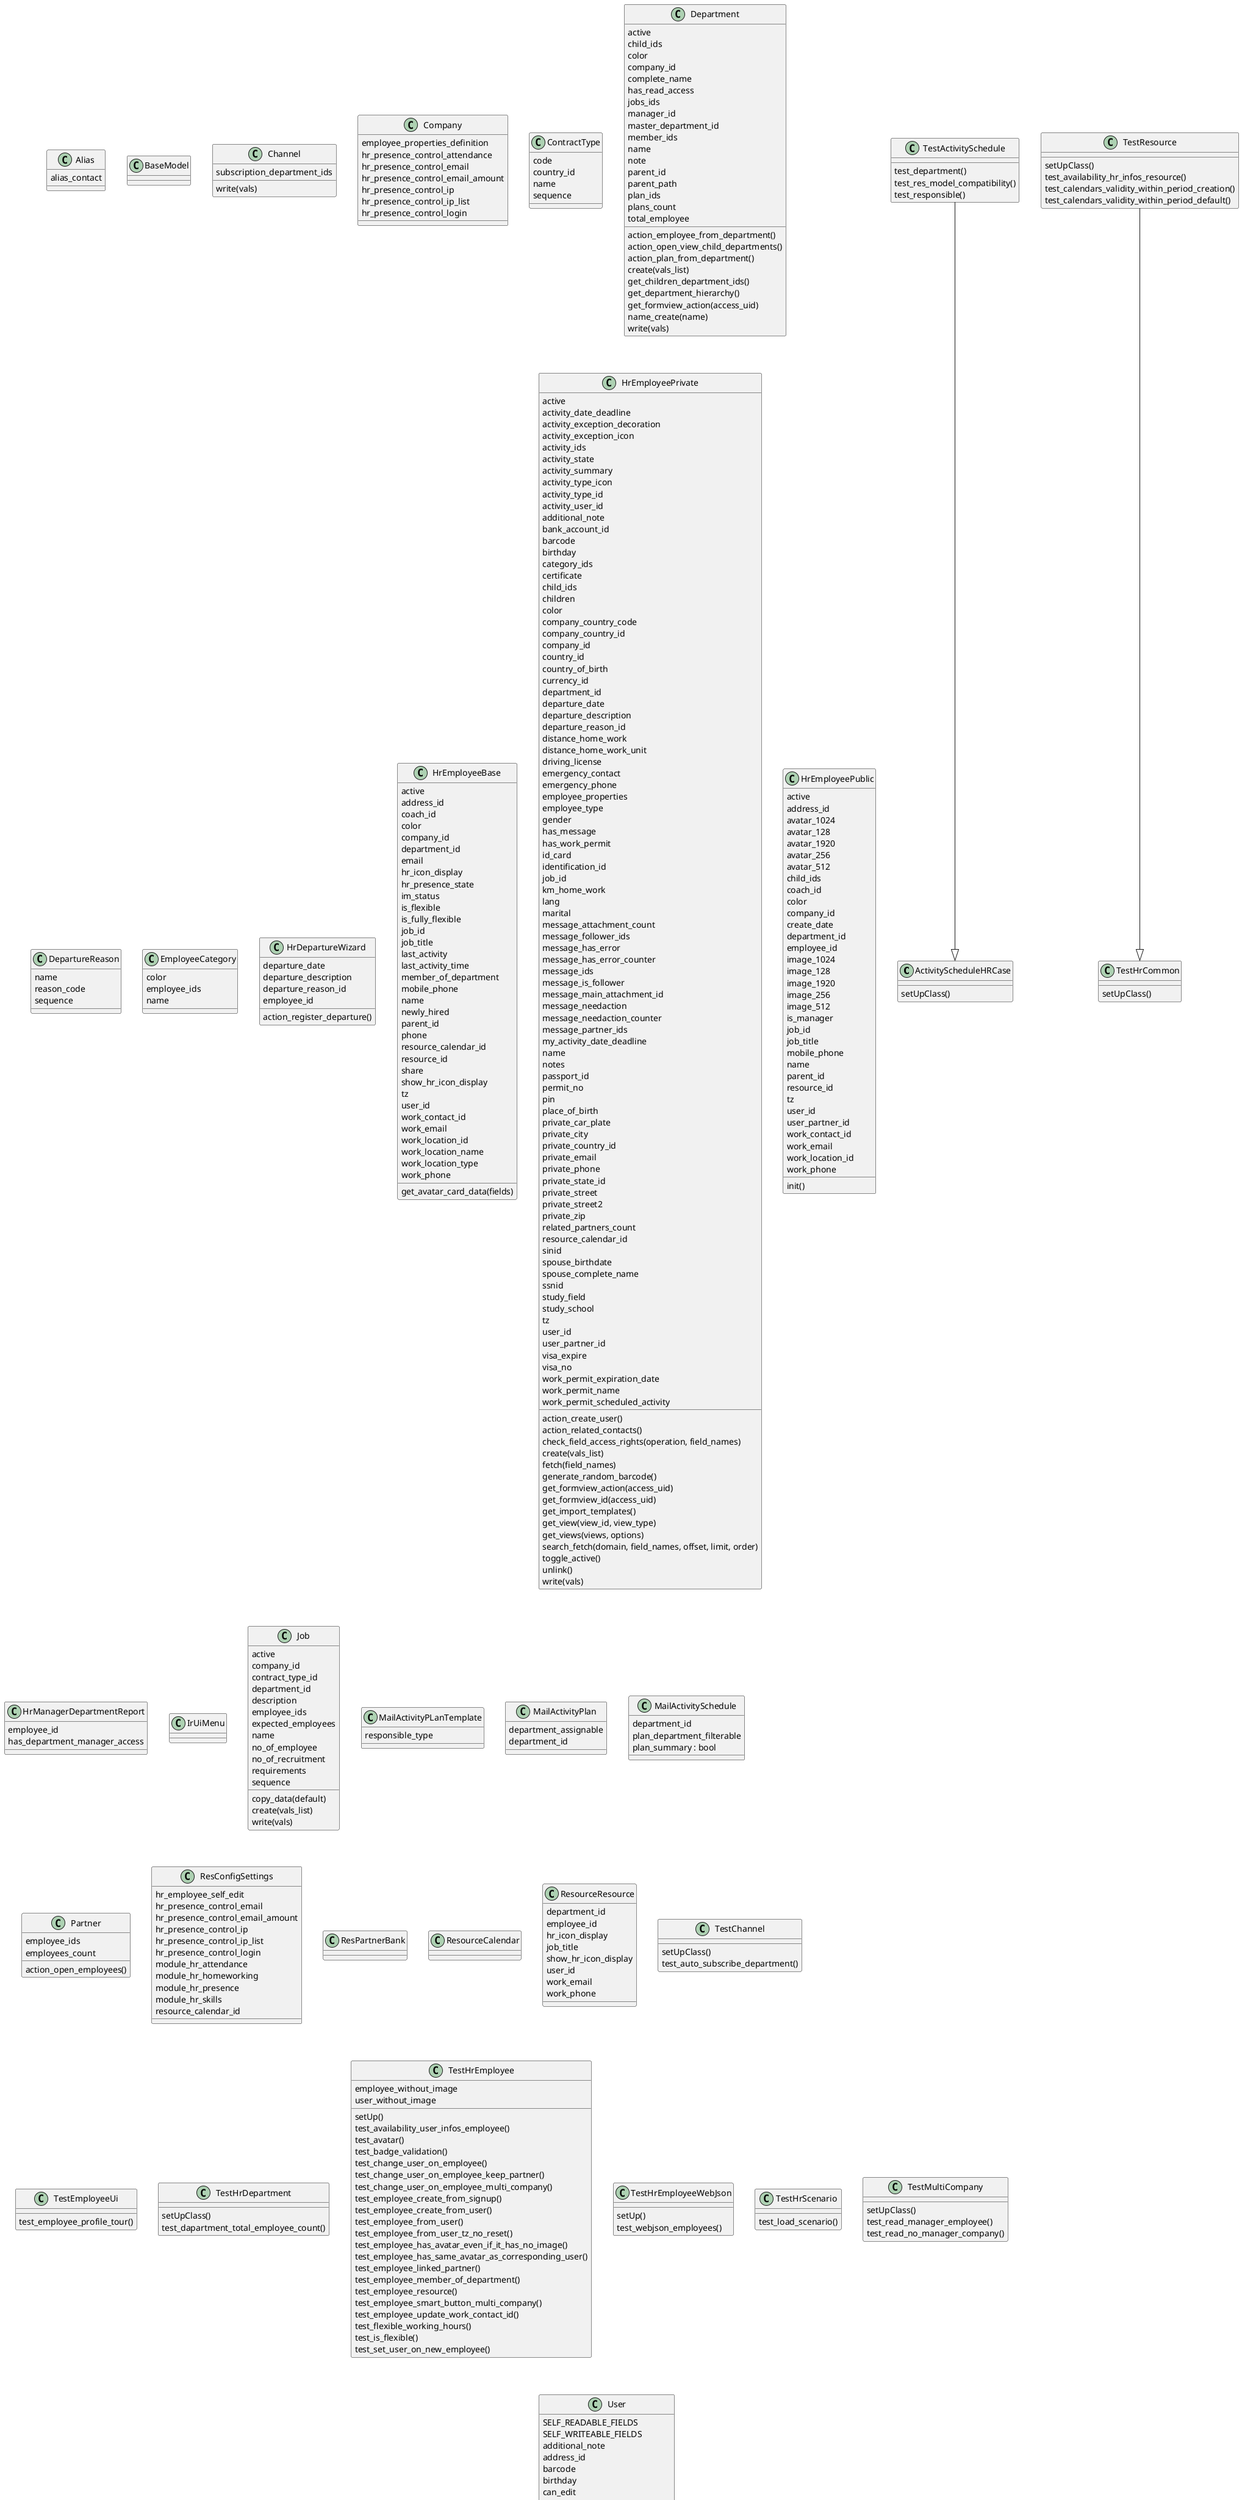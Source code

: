 @startuml classes_hr
set namespaceSeparator none
class "ActivityScheduleHRCase" as odoo_src.odoo.addons.hr.tests.test_mail_activity_plan.ActivityScheduleHRCase {
  setUpClass()
}
class "Alias" as odoo_src.odoo.addons.hr.models.mail_alias.Alias {
  alias_contact
}
class "BaseModel" as odoo_src.odoo.addons.hr.models.models.BaseModel {
}
class "Channel" as odoo_src.odoo.addons.hr.models.discuss_channel.Channel {
  subscription_department_ids
  write(vals)
}
class "Company" as odoo_src.odoo.addons.hr.models.res_company.Company {
  employee_properties_definition
  hr_presence_control_attendance
  hr_presence_control_email
  hr_presence_control_email_amount
  hr_presence_control_ip
  hr_presence_control_ip_list
  hr_presence_control_login
}
class "ContractType" as odoo_src.odoo.addons.hr.models.hr_contract_type.ContractType {
  code
  country_id
  name
  sequence
}
class "Department" as odoo_src.odoo.addons.hr.models.hr_department.Department {
  active
  child_ids
  color
  company_id
  complete_name
  has_read_access
  jobs_ids
  manager_id
  master_department_id
  member_ids
  name
  note
  parent_id
  parent_path
  plan_ids
  plans_count
  total_employee
  action_employee_from_department()
  action_open_view_child_departments()
  action_plan_from_department()
  create(vals_list)
  get_children_department_ids()
  get_department_hierarchy()
  get_formview_action(access_uid)
  name_create(name)
  write(vals)
}
class "DepartureReason" as odoo_src.odoo.addons.hr.models.hr_departure_reason.DepartureReason {
  name
  reason_code
  sequence
}
class "EmployeeCategory" as odoo_src.odoo.addons.hr.models.hr_employee_category.EmployeeCategory {
  color
  employee_ids
  name
}
class "HrDepartureWizard" as odoo_src.odoo.addons.hr.wizard.hr_departure_wizard.HrDepartureWizard {
  departure_date
  departure_description
  departure_reason_id
  employee_id
  action_register_departure()
}
class "HrEmployeeBase" as odoo_src.odoo.addons.hr.models.hr_employee_base.HrEmployeeBase {
  active
  address_id
  coach_id
  color
  company_id
  department_id
  email
  hr_icon_display
  hr_presence_state
  im_status
  is_flexible
  is_fully_flexible
  job_id
  job_title
  last_activity
  last_activity_time
  member_of_department
  mobile_phone
  name
  newly_hired
  parent_id
  phone
  resource_calendar_id
  resource_id
  share
  show_hr_icon_display
  tz
  user_id
  work_contact_id
  work_email
  work_location_id
  work_location_name
  work_location_type
  work_phone
  get_avatar_card_data(fields)
}
class "HrEmployeePrivate" as odoo_src.odoo.addons.hr.models.hr_employee.HrEmployeePrivate {
  active
  activity_date_deadline
  activity_exception_decoration
  activity_exception_icon
  activity_ids
  activity_state
  activity_summary
  activity_type_icon
  activity_type_id
  activity_user_id
  additional_note
  bank_account_id
  barcode
  birthday
  category_ids
  certificate
  child_ids
  children
  color
  company_country_code
  company_country_id
  company_id
  country_id
  country_of_birth
  currency_id
  department_id
  departure_date
  departure_description
  departure_reason_id
  distance_home_work
  distance_home_work_unit
  driving_license
  emergency_contact
  emergency_phone
  employee_properties
  employee_type
  gender
  has_message
  has_work_permit
  id_card
  identification_id
  job_id
  km_home_work
  lang
  marital
  message_attachment_count
  message_follower_ids
  message_has_error
  message_has_error_counter
  message_ids
  message_is_follower
  message_main_attachment_id
  message_needaction
  message_needaction_counter
  message_partner_ids
  my_activity_date_deadline
  name
  notes
  passport_id
  permit_no
  pin
  place_of_birth
  private_car_plate
  private_city
  private_country_id
  private_email
  private_phone
  private_state_id
  private_street
  private_street2
  private_zip
  related_partners_count
  resource_calendar_id
  sinid
  spouse_birthdate
  spouse_complete_name
  ssnid
  study_field
  study_school
  tz
  user_id
  user_partner_id
  visa_expire
  visa_no
  work_permit_expiration_date
  work_permit_name
  work_permit_scheduled_activity
  action_create_user()
  action_related_contacts()
  check_field_access_rights(operation, field_names)
  create(vals_list)
  fetch(field_names)
  generate_random_barcode()
  get_formview_action(access_uid)
  get_formview_id(access_uid)
  get_import_templates()
  get_view(view_id, view_type)
  get_views(views, options)
  search_fetch(domain, field_names, offset, limit, order)
  toggle_active()
  unlink()
  write(vals)
}
class "HrEmployeePublic" as odoo_src.odoo.addons.hr.models.hr_employee_public.HrEmployeePublic {
  active
  address_id
  avatar_1024
  avatar_128
  avatar_1920
  avatar_256
  avatar_512
  child_ids
  coach_id
  color
  company_id
  create_date
  department_id
  employee_id
  image_1024
  image_128
  image_1920
  image_256
  image_512
  is_manager
  job_id
  job_title
  mobile_phone
  name
  parent_id
  resource_id
  tz
  user_id
  user_partner_id
  work_contact_id
  work_email
  work_location_id
  work_phone
  init()
}
class "HrManagerDepartmentReport" as odoo_src.odoo.addons.hr.report.hr_manager_department_report.HrManagerDepartmentReport {
  employee_id
  has_department_manager_access
}
class "IrUiMenu" as odoo_src.odoo.addons.hr.models.ir_ui_menu.IrUiMenu {
}
class "Job" as odoo_src.odoo.addons.hr.models.hr_job.Job {
  active
  company_id
  contract_type_id
  department_id
  description
  employee_ids
  expected_employees
  name
  no_of_employee
  no_of_recruitment
  requirements
  sequence
  copy_data(default)
  create(vals_list)
  write(vals)
}
class "MailActivityPLanTemplate" as odoo_src.odoo.addons.hr.models.mail_activity_plan_template.MailActivityPLanTemplate {
  responsible_type
}
class "MailActivityPlan" as odoo_src.odoo.addons.hr.models.mail_activity_plan.MailActivityPlan {
  department_assignable
  department_id
}
class "MailActivitySchedule" as odoo_src.odoo.addons.hr.wizard.mail_activity_schedule.MailActivitySchedule {
  department_id
  plan_department_filterable
  plan_summary : bool
}
class "Partner" as odoo_src.odoo.addons.hr.models.res_partner.Partner {
  employee_ids
  employees_count
  action_open_employees()
}
class "ResConfigSettings" as odoo_src.odoo.addons.hr.models.res_config_settings.ResConfigSettings {
  hr_employee_self_edit
  hr_presence_control_email
  hr_presence_control_email_amount
  hr_presence_control_ip
  hr_presence_control_ip_list
  hr_presence_control_login
  module_hr_attendance
  module_hr_homeworking
  module_hr_presence
  module_hr_skills
  resource_calendar_id
}
class "ResPartnerBank" as odoo_src.odoo.addons.hr.models.res_partner.ResPartnerBank {
}
class "ResourceCalendar" as odoo_src.odoo.addons.hr.models.resource_calendar.ResourceCalendar {
}
class "ResourceResource" as odoo_src.odoo.addons.hr.models.resource.ResourceResource {
  department_id
  employee_id
  hr_icon_display
  job_title
  show_hr_icon_display
  user_id
  work_email
  work_phone
}
class "TestActivitySchedule" as odoo_src.odoo.addons.hr.tests.test_mail_activity_plan.TestActivitySchedule {
  test_department()
  test_res_model_compatibility()
  test_responsible()
}
class "TestChannel" as odoo_src.odoo.addons.hr.tests.test_channel.TestChannel {
  setUpClass()
  test_auto_subscribe_department()
}
class "TestEmployeeUi" as odoo_src.odoo.addons.hr.tests.test_ui.TestEmployeeUi {
  test_employee_profile_tour()
}
class "TestHrCommon" as odoo_src.odoo.addons.hr.tests.common.TestHrCommon {
  setUpClass()
}
class "TestHrDepartment" as odoo_src.odoo.addons.hr.tests.test_hr_department.TestHrDepartment {
  setUpClass()
  test_dapartment_total_employee_count()
}
class "TestHrEmployee" as odoo_src.odoo.addons.hr.tests.test_hr_employee.TestHrEmployee {
  employee_without_image
  user_without_image
  setUp()
  test_availability_user_infos_employee()
  test_avatar()
  test_badge_validation()
  test_change_user_on_employee()
  test_change_user_on_employee_keep_partner()
  test_change_user_on_employee_multi_company()
  test_employee_create_from_signup()
  test_employee_create_from_user()
  test_employee_from_user()
  test_employee_from_user_tz_no_reset()
  test_employee_has_avatar_even_if_it_has_no_image()
  test_employee_has_same_avatar_as_corresponding_user()
  test_employee_linked_partner()
  test_employee_member_of_department()
  test_employee_resource()
  test_employee_smart_button_multi_company()
  test_employee_update_work_contact_id()
  test_flexible_working_hours()
  test_is_flexible()
  test_set_user_on_new_employee()
}
class "TestHrEmployeeWebJson" as odoo_src.odoo.addons.hr.tests.test_hr_employee.TestHrEmployeeWebJson {
  setUp()
  test_webjson_employees()
}
class "TestHrScenario" as odoo_src.odoo.addons.hr.tests.test_scenario.TestHrScenario {
  test_load_scenario()
}
class "TestMultiCompany" as odoo_src.odoo.addons.hr.tests.test_multi_company.TestMultiCompany {
  setUpClass()
  test_read_manager_employee()
  test_read_no_manager_company()
}
class "TestMultiCompanyReport" as odoo_src.odoo.addons.hr.tests.test_multi_company.TestMultiCompanyReport {
  setUpClass()
  test_multi_company_report()
  test_single_company_report()
}
class "TestResource" as odoo_src.odoo.addons.hr.tests.test_resource.TestResource {
  setUpClass()
  test_availability_hr_infos_resource()
  test_calendars_validity_within_period_creation()
  test_calendars_validity_within_period_default()
}
class "TestSelfAccessProfile" as odoo_src.odoo.addons.hr.tests.test_self_user_access.TestSelfAccessProfile {
  test_access_my_profile()
  test_access_my_profile_toolbar()
  test_employee_fields_groups()
  test_profile_view_fields()
  test_readonly_fields()
}
class "TestSelfAccessRights" as odoo_src.odoo.addons.hr.tests.test_self_user_access.TestSelfAccessRights {
  setUpClass()
  testReadOtherEmployee()
  testReadOtherUserEmployee()
  testReadSelfEmployee()
  testReadSelfUserEmployee()
  testSearchUserEMployee()
  testWriteOtherEmployee()
  testWriteOtherUserEmployee()
  testWriteOtherUserPreferencesEmployee()
  testWriteSelfEmployee()
  testWriteSelfPhoneEmployee()
  testWriteSelfUserEmployee()
  testWriteSelfUserEmployeeSettingFalse()
  testWriteSelfUserPreferencesEmployee()
  test_access_employee_account()
  test_onchange_readable_fields_with_no_access()
}
class "User" as odoo_src.odoo.addons.hr.models.res_users.User {
  SELF_READABLE_FIELDS
  SELF_WRITEABLE_FIELDS
  additional_note
  address_id
  barcode
  birthday
  can_edit
  category_ids
  certificate
  children
  coach_id
  country_of_birth
  create_employee
  create_employee_id
  department_id
  distance_home_work
  distance_home_work_unit
  emergency_contact
  emergency_phone
  employee_bank_account_id
  employee_count
  employee_country_id
  employee_id
  employee_ids
  employee_parent_id
  employee_resource_calendar_id
  employee_type
  gender
  hr_presence_state
  identification_id
  is_system
  job_title
  km_home_work
  last_activity
  last_activity_time
  marital
  mobile_phone
  passport_id
  permit_no
  pin
  place_of_birth
  private_city
  private_country_id
  private_email
  private_lang
  private_phone
  private_state_id
  private_street
  private_street2
  private_zip
  spouse_birthdate
  spouse_complete_name
  ssnid
  study_field
  study_school
  visa_expire
  visa_no
  work_contact_id
  work_email
  work_location_id
  work_location_name
  work_location_type
  work_phone
  action_create_employee()
  action_get()
  action_open_employees()
  create(vals_list)
  get_view(view_id, view_type)
  get_views(views, options)
  write(vals)
}
class "WorkLocation" as odoo_src.odoo.addons.hr.models.hr_work_location.WorkLocation {
  active
  address_id
  company_id
  location_number
  location_type
  name
}
odoo_src.odoo.addons.hr.tests.test_mail_activity_plan.TestActivitySchedule --|> odoo_src.odoo.addons.hr.tests.test_mail_activity_plan.ActivityScheduleHRCase
odoo_src.odoo.addons.hr.tests.test_resource.TestResource --|> odoo_src.odoo.addons.hr.tests.common.TestHrCommon
@enduml
